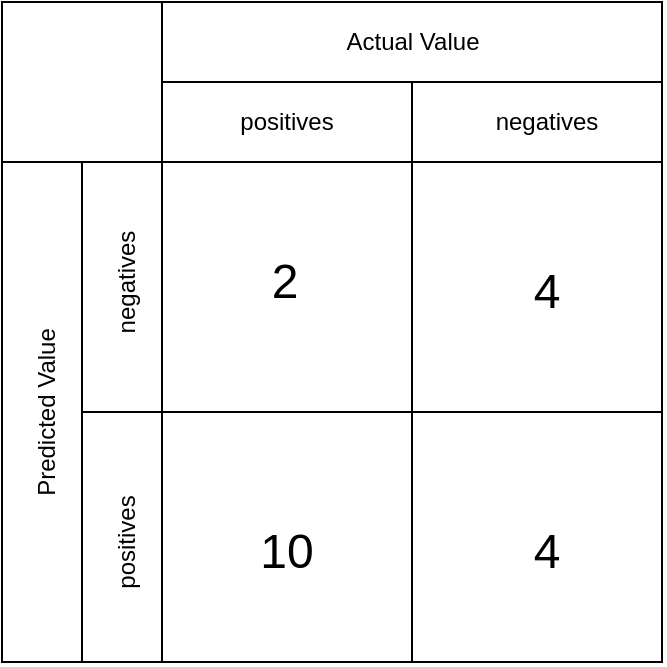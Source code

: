 <mxfile version="14.5.1" type="device"><diagram name="Page-1" id="90a13364-a465-7bf4-72fc-28e22215d7a0"><mxGraphModel dx="1264" dy="592" grid="1" gridSize="10" guides="1" tooltips="1" connect="1" arrows="1" fold="1" page="1" pageScale="1.5" pageWidth="1169" pageHeight="826" background="#ffffff" math="0" shadow="0"><root><mxCell id="0" style=";html=1;"/><mxCell id="1" style=";html=1;" parent="0"/><mxCell id="FkjZUjcKNyVIjZVQNshK-1" value="" style="rounded=0;whiteSpace=wrap;html=1;" parent="1" vertex="1"><mxGeometry x="320" y="240" width="250" height="250" as="geometry"/></mxCell><mxCell id="FkjZUjcKNyVIjZVQNshK-2" value="" style="rounded=0;whiteSpace=wrap;html=1;" parent="1" vertex="1"><mxGeometry x="240" y="160" width="330" height="80" as="geometry"/></mxCell><mxCell id="FkjZUjcKNyVIjZVQNshK-3" value="" style="rounded=0;whiteSpace=wrap;html=1;" parent="1" vertex="1"><mxGeometry x="240" y="240" width="80" height="250" as="geometry"/></mxCell><mxCell id="FkjZUjcKNyVIjZVQNshK-6" value="" style="endArrow=none;html=1;" parent="1" edge="1"><mxGeometry width="50" height="50" relative="1" as="geometry"><mxPoint x="320" y="240" as="sourcePoint"/><mxPoint x="320" y="160" as="targetPoint"/></mxGeometry></mxCell><mxCell id="FkjZUjcKNyVIjZVQNshK-7" value="" style="endArrow=none;html=1;exitX=1;exitY=0.5;exitDx=0;exitDy=0;" parent="1" source="FkjZUjcKNyVIjZVQNshK-2" edge="1"><mxGeometry width="50" height="50" relative="1" as="geometry"><mxPoint x="620" y="330" as="sourcePoint"/><mxPoint x="320" y="200" as="targetPoint"/></mxGeometry></mxCell><mxCell id="FkjZUjcKNyVIjZVQNshK-8" value="" style="endArrow=none;html=1;entryX=0.5;entryY=0;entryDx=0;entryDy=0;exitX=0.5;exitY=1;exitDx=0;exitDy=0;" parent="1" source="FkjZUjcKNyVIjZVQNshK-3" target="FkjZUjcKNyVIjZVQNshK-3" edge="1"><mxGeometry width="50" height="50" relative="1" as="geometry"><mxPoint x="620" y="330" as="sourcePoint"/><mxPoint x="670" y="280" as="targetPoint"/></mxGeometry></mxCell><mxCell id="FkjZUjcKNyVIjZVQNshK-9" value="" style="endArrow=none;html=1;exitX=0.5;exitY=0;exitDx=0;exitDy=0;entryX=0.5;entryY=1;entryDx=0;entryDy=0;" parent="1" source="FkjZUjcKNyVIjZVQNshK-1" target="FkjZUjcKNyVIjZVQNshK-1" edge="1"><mxGeometry width="50" height="50" relative="1" as="geometry"><mxPoint x="620" y="330" as="sourcePoint"/><mxPoint x="670" y="280" as="targetPoint"/></mxGeometry></mxCell><mxCell id="FkjZUjcKNyVIjZVQNshK-10" value="" style="endArrow=none;html=1;exitX=0;exitY=0.5;exitDx=0;exitDy=0;entryX=1;entryY=0.5;entryDx=0;entryDy=0;" parent="1" source="FkjZUjcKNyVIjZVQNshK-1" target="FkjZUjcKNyVIjZVQNshK-1" edge="1"><mxGeometry width="50" height="50" relative="1" as="geometry"><mxPoint x="620" y="330" as="sourcePoint"/><mxPoint x="670" y="280" as="targetPoint"/></mxGeometry></mxCell><mxCell id="FkjZUjcKNyVIjZVQNshK-11" value="Actual Value" style="text;html=1;strokeColor=none;fillColor=none;align=center;verticalAlign=middle;whiteSpace=wrap;rounded=0;" parent="1" vertex="1"><mxGeometry x="392.5" y="170" width="105" height="20" as="geometry"/></mxCell><mxCell id="FkjZUjcKNyVIjZVQNshK-12" value="positives" style="text;html=1;strokeColor=none;fillColor=none;align=center;verticalAlign=middle;whiteSpace=wrap;rounded=0;" parent="1" vertex="1"><mxGeometry x="330" y="210" width="105" height="20" as="geometry"/></mxCell><mxCell id="FkjZUjcKNyVIjZVQNshK-13" value="" style="endArrow=none;html=1;" parent="1" edge="1"><mxGeometry width="50" height="50" relative="1" as="geometry"><mxPoint x="445" y="240" as="sourcePoint"/><mxPoint x="445" y="200" as="targetPoint"/></mxGeometry></mxCell><mxCell id="FkjZUjcKNyVIjZVQNshK-16" value="" style="endArrow=none;html=1;exitX=0;exitY=0.5;exitDx=0;exitDy=0;" parent="1" source="FkjZUjcKNyVIjZVQNshK-1" edge="1"><mxGeometry width="50" height="50" relative="1" as="geometry"><mxPoint x="500" y="340" as="sourcePoint"/><mxPoint x="280" y="365" as="targetPoint"/></mxGeometry></mxCell><mxCell id="FkjZUjcKNyVIjZVQNshK-17" value="negatives" style="text;html=1;strokeColor=none;fillColor=none;align=center;verticalAlign=middle;whiteSpace=wrap;rounded=0;" parent="1" vertex="1"><mxGeometry x="460" y="210" width="105" height="20" as="geometry"/></mxCell><mxCell id="FkjZUjcKNyVIjZVQNshK-18" value="Predicted Value" style="text;html=1;strokeColor=none;fillColor=none;align=center;verticalAlign=middle;whiteSpace=wrap;rounded=0;rotation=-90;" parent="1" vertex="1"><mxGeometry x="210" y="355" width="105" height="20" as="geometry"/></mxCell><mxCell id="FkjZUjcKNyVIjZVQNshK-20" value="positives" style="text;html=1;strokeColor=none;fillColor=none;align=center;verticalAlign=middle;whiteSpace=wrap;rounded=0;rotation=-90;" parent="1" vertex="1"><mxGeometry x="250" y="420" width="105" height="20" as="geometry"/></mxCell><mxCell id="FkjZUjcKNyVIjZVQNshK-21" value="negatives" style="text;html=1;strokeColor=none;fillColor=none;align=center;verticalAlign=middle;whiteSpace=wrap;rounded=0;rotation=-90;" parent="1" vertex="1"><mxGeometry x="250" y="290" width="105" height="20" as="geometry"/></mxCell><mxCell id="FkjZUjcKNyVIjZVQNshK-22" value="&lt;font style=&quot;font-size: 24px&quot;&gt;2&lt;/font&gt;" style="text;html=1;strokeColor=none;fillColor=none;align=center;verticalAlign=middle;whiteSpace=wrap;rounded=0;" parent="1" vertex="1"><mxGeometry x="355" y="285" width="52.5" height="30" as="geometry"/></mxCell><mxCell id="FkjZUjcKNyVIjZVQNshK-23" value="&lt;font style=&quot;font-size: 24px&quot;&gt;4&lt;/font&gt;" style="text;html=1;strokeColor=none;fillColor=none;align=center;verticalAlign=middle;whiteSpace=wrap;rounded=0;" parent="1" vertex="1"><mxGeometry x="486.25" y="290" width="52.5" height="30" as="geometry"/></mxCell><mxCell id="FkjZUjcKNyVIjZVQNshK-24" value="&lt;font style=&quot;font-size: 24px&quot;&gt;10&lt;/font&gt;" style="text;html=1;strokeColor=none;fillColor=none;align=center;verticalAlign=middle;whiteSpace=wrap;rounded=0;" parent="1" vertex="1"><mxGeometry x="356.25" y="420" width="52.5" height="30" as="geometry"/></mxCell><mxCell id="FkjZUjcKNyVIjZVQNshK-25" value="&lt;font style=&quot;font-size: 24px&quot;&gt;4&lt;/font&gt;" style="text;html=1;strokeColor=none;fillColor=none;align=center;verticalAlign=middle;whiteSpace=wrap;rounded=0;" parent="1" vertex="1"><mxGeometry x="486.25" y="420" width="52.5" height="30" as="geometry"/></mxCell></root></mxGraphModel></diagram></mxfile>